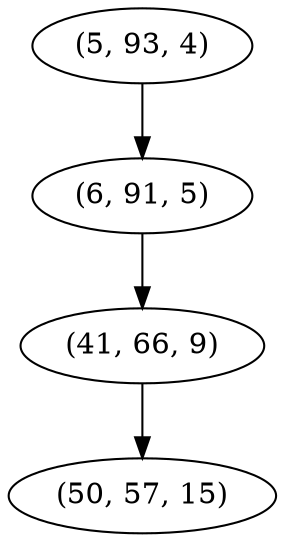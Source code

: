 digraph tree {
    "(5, 93, 4)";
    "(6, 91, 5)";
    "(41, 66, 9)";
    "(50, 57, 15)";
    "(5, 93, 4)" -> "(6, 91, 5)";
    "(6, 91, 5)" -> "(41, 66, 9)";
    "(41, 66, 9)" -> "(50, 57, 15)";
}
